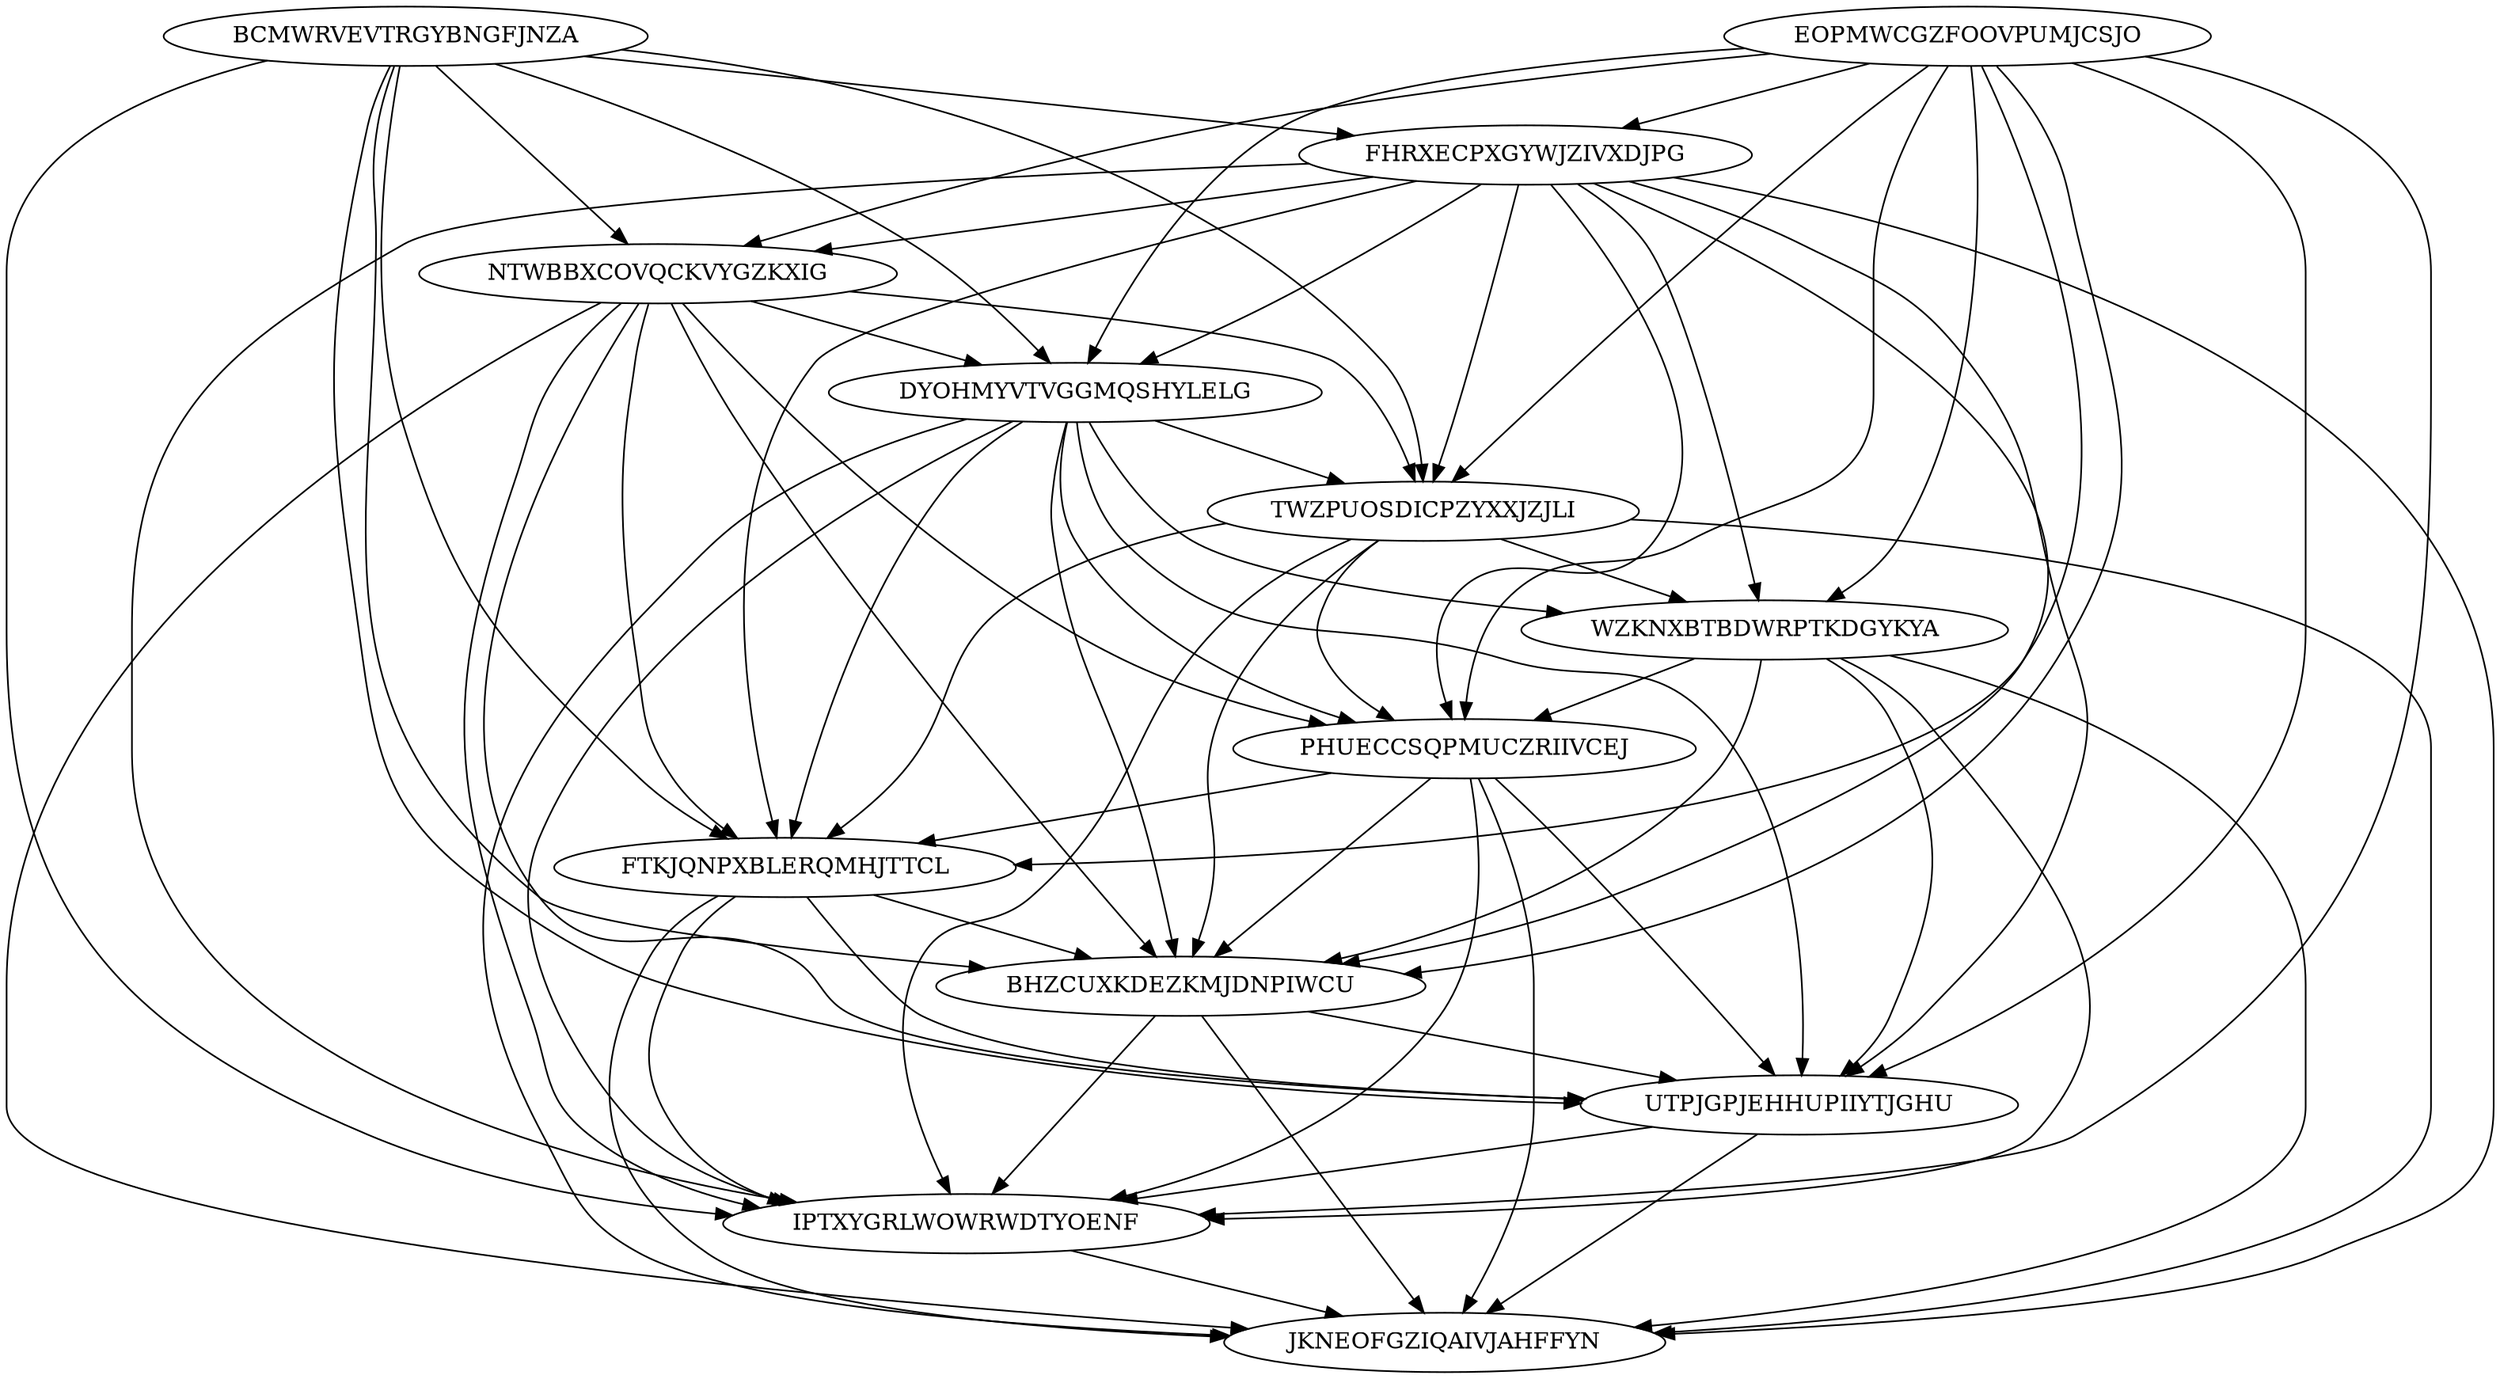 digraph N13M70 {
	EOPMWCGZFOOVPUMJCSJO	[Weight=14];
	BCMWRVEVTRGYBNGFJNZA	[Weight=20];
	FHRXECPXGYWJZIVXDJPG	[Weight=19];
	NTWBBXCOVQCKVYGZKXIG	[Weight=16];
	DYOHMYVTVGGMQSHYLELG	[Weight=18];
	TWZPUOSDICPZYXXJZJLI	[Weight=20];
	WZKNXBTBDWRPTKDGYKYA	[Weight=15];
	PHUECCSQPMUCZRIIVCEJ	[Weight=10];
	FTKJQNPXBLERQMHJTTCL	[Weight=14];
	BHZCUXKDEZKMJDNPIWCU	[Weight=13];
	UTPJGPJEHHUPIIYTJGHU	[Weight=19];
	IPTXYGRLWOWRWDTYOENF	[Weight=16];
	JKNEOFGZIQAIVJAHFFYN	[Weight=18];
	FTKJQNPXBLERQMHJTTCL -> JKNEOFGZIQAIVJAHFFYN [Weight=16];
	BCMWRVEVTRGYBNGFJNZA -> NTWBBXCOVQCKVYGZKXIG [Weight=12];
	NTWBBXCOVQCKVYGZKXIG -> DYOHMYVTVGGMQSHYLELG [Weight=19];
	DYOHMYVTVGGMQSHYLELG -> TWZPUOSDICPZYXXJZJLI [Weight=10];
	BCMWRVEVTRGYBNGFJNZA -> FTKJQNPXBLERQMHJTTCL [Weight=13];
	DYOHMYVTVGGMQSHYLELG -> UTPJGPJEHHUPIIYTJGHU [Weight=11];
	FHRXECPXGYWJZIVXDJPG -> UTPJGPJEHHUPIIYTJGHU [Weight=10];
	NTWBBXCOVQCKVYGZKXIG -> FTKJQNPXBLERQMHJTTCL [Weight=20];
	DYOHMYVTVGGMQSHYLELG -> FTKJQNPXBLERQMHJTTCL [Weight=20];
	TWZPUOSDICPZYXXJZJLI -> WZKNXBTBDWRPTKDGYKYA [Weight=11];
	DYOHMYVTVGGMQSHYLELG -> BHZCUXKDEZKMJDNPIWCU [Weight=18];
	NTWBBXCOVQCKVYGZKXIG -> JKNEOFGZIQAIVJAHFFYN [Weight=17];
	WZKNXBTBDWRPTKDGYKYA -> JKNEOFGZIQAIVJAHFFYN [Weight=17];
	FTKJQNPXBLERQMHJTTCL -> IPTXYGRLWOWRWDTYOENF [Weight=20];
	NTWBBXCOVQCKVYGZKXIG -> UTPJGPJEHHUPIIYTJGHU [Weight=12];
	FHRXECPXGYWJZIVXDJPG -> PHUECCSQPMUCZRIIVCEJ [Weight=15];
	UTPJGPJEHHUPIIYTJGHU -> IPTXYGRLWOWRWDTYOENF [Weight=17];
	NTWBBXCOVQCKVYGZKXIG -> PHUECCSQPMUCZRIIVCEJ [Weight=19];
	DYOHMYVTVGGMQSHYLELG -> IPTXYGRLWOWRWDTYOENF [Weight=15];
	WZKNXBTBDWRPTKDGYKYA -> IPTXYGRLWOWRWDTYOENF [Weight=15];
	NTWBBXCOVQCKVYGZKXIG -> IPTXYGRLWOWRWDTYOENF [Weight=11];
	EOPMWCGZFOOVPUMJCSJO -> TWZPUOSDICPZYXXJZJLI [Weight=18];
	EOPMWCGZFOOVPUMJCSJO -> UTPJGPJEHHUPIIYTJGHU [Weight=19];
	FHRXECPXGYWJZIVXDJPG -> NTWBBXCOVQCKVYGZKXIG [Weight=14];
	DYOHMYVTVGGMQSHYLELG -> WZKNXBTBDWRPTKDGYKYA [Weight=18];
	DYOHMYVTVGGMQSHYLELG -> PHUECCSQPMUCZRIIVCEJ [Weight=10];
	FHRXECPXGYWJZIVXDJPG -> FTKJQNPXBLERQMHJTTCL [Weight=15];
	FHRXECPXGYWJZIVXDJPG -> JKNEOFGZIQAIVJAHFFYN [Weight=20];
	UTPJGPJEHHUPIIYTJGHU -> JKNEOFGZIQAIVJAHFFYN [Weight=12];
	PHUECCSQPMUCZRIIVCEJ -> IPTXYGRLWOWRWDTYOENF [Weight=15];
	FHRXECPXGYWJZIVXDJPG -> BHZCUXKDEZKMJDNPIWCU [Weight=13];
	PHUECCSQPMUCZRIIVCEJ -> JKNEOFGZIQAIVJAHFFYN [Weight=16];
	EOPMWCGZFOOVPUMJCSJO -> FTKJQNPXBLERQMHJTTCL [Weight=18];
	TWZPUOSDICPZYXXJZJLI -> PHUECCSQPMUCZRIIVCEJ [Weight=20];
	NTWBBXCOVQCKVYGZKXIG -> TWZPUOSDICPZYXXJZJLI [Weight=15];
	EOPMWCGZFOOVPUMJCSJO -> PHUECCSQPMUCZRIIVCEJ [Weight=19];
	DYOHMYVTVGGMQSHYLELG -> JKNEOFGZIQAIVJAHFFYN [Weight=12];
	BCMWRVEVTRGYBNGFJNZA -> FHRXECPXGYWJZIVXDJPG [Weight=17];
	WZKNXBTBDWRPTKDGYKYA -> UTPJGPJEHHUPIIYTJGHU [Weight=19];
	EOPMWCGZFOOVPUMJCSJO -> IPTXYGRLWOWRWDTYOENF [Weight=12];
	FTKJQNPXBLERQMHJTTCL -> UTPJGPJEHHUPIIYTJGHU [Weight=11];
	FHRXECPXGYWJZIVXDJPG -> DYOHMYVTVGGMQSHYLELG [Weight=11];
	PHUECCSQPMUCZRIIVCEJ -> UTPJGPJEHHUPIIYTJGHU [Weight=10];
	EOPMWCGZFOOVPUMJCSJO -> DYOHMYVTVGGMQSHYLELG [Weight=12];
	PHUECCSQPMUCZRIIVCEJ -> BHZCUXKDEZKMJDNPIWCU [Weight=16];
	FHRXECPXGYWJZIVXDJPG -> WZKNXBTBDWRPTKDGYKYA [Weight=13];
	BCMWRVEVTRGYBNGFJNZA -> UTPJGPJEHHUPIIYTJGHU [Weight=19];
	PHUECCSQPMUCZRIIVCEJ -> FTKJQNPXBLERQMHJTTCL [Weight=15];
	IPTXYGRLWOWRWDTYOENF -> JKNEOFGZIQAIVJAHFFYN [Weight=14];
	EOPMWCGZFOOVPUMJCSJO -> FHRXECPXGYWJZIVXDJPG [Weight=12];
	FHRXECPXGYWJZIVXDJPG -> IPTXYGRLWOWRWDTYOENF [Weight=15];
	BCMWRVEVTRGYBNGFJNZA -> BHZCUXKDEZKMJDNPIWCU [Weight=11];
	TWZPUOSDICPZYXXJZJLI -> IPTXYGRLWOWRWDTYOENF [Weight=11];
	EOPMWCGZFOOVPUMJCSJO -> WZKNXBTBDWRPTKDGYKYA [Weight=15];
	NTWBBXCOVQCKVYGZKXIG -> BHZCUXKDEZKMJDNPIWCU [Weight=18];
	FTKJQNPXBLERQMHJTTCL -> BHZCUXKDEZKMJDNPIWCU [Weight=16];
	BHZCUXKDEZKMJDNPIWCU -> JKNEOFGZIQAIVJAHFFYN [Weight=14];
	BCMWRVEVTRGYBNGFJNZA -> DYOHMYVTVGGMQSHYLELG [Weight=10];
	TWZPUOSDICPZYXXJZJLI -> FTKJQNPXBLERQMHJTTCL [Weight=16];
	BHZCUXKDEZKMJDNPIWCU -> UTPJGPJEHHUPIIYTJGHU [Weight=20];
	BCMWRVEVTRGYBNGFJNZA -> IPTXYGRLWOWRWDTYOENF [Weight=11];
	TWZPUOSDICPZYXXJZJLI -> JKNEOFGZIQAIVJAHFFYN [Weight=18];
	EOPMWCGZFOOVPUMJCSJO -> NTWBBXCOVQCKVYGZKXIG [Weight=14];
	EOPMWCGZFOOVPUMJCSJO -> BHZCUXKDEZKMJDNPIWCU [Weight=15];
	WZKNXBTBDWRPTKDGYKYA -> PHUECCSQPMUCZRIIVCEJ [Weight=11];
	WZKNXBTBDWRPTKDGYKYA -> BHZCUXKDEZKMJDNPIWCU [Weight=10];
	TWZPUOSDICPZYXXJZJLI -> BHZCUXKDEZKMJDNPIWCU [Weight=13];
	FHRXECPXGYWJZIVXDJPG -> TWZPUOSDICPZYXXJZJLI [Weight=20];
	BCMWRVEVTRGYBNGFJNZA -> TWZPUOSDICPZYXXJZJLI [Weight=13];
	BHZCUXKDEZKMJDNPIWCU -> IPTXYGRLWOWRWDTYOENF [Weight=10];
}
